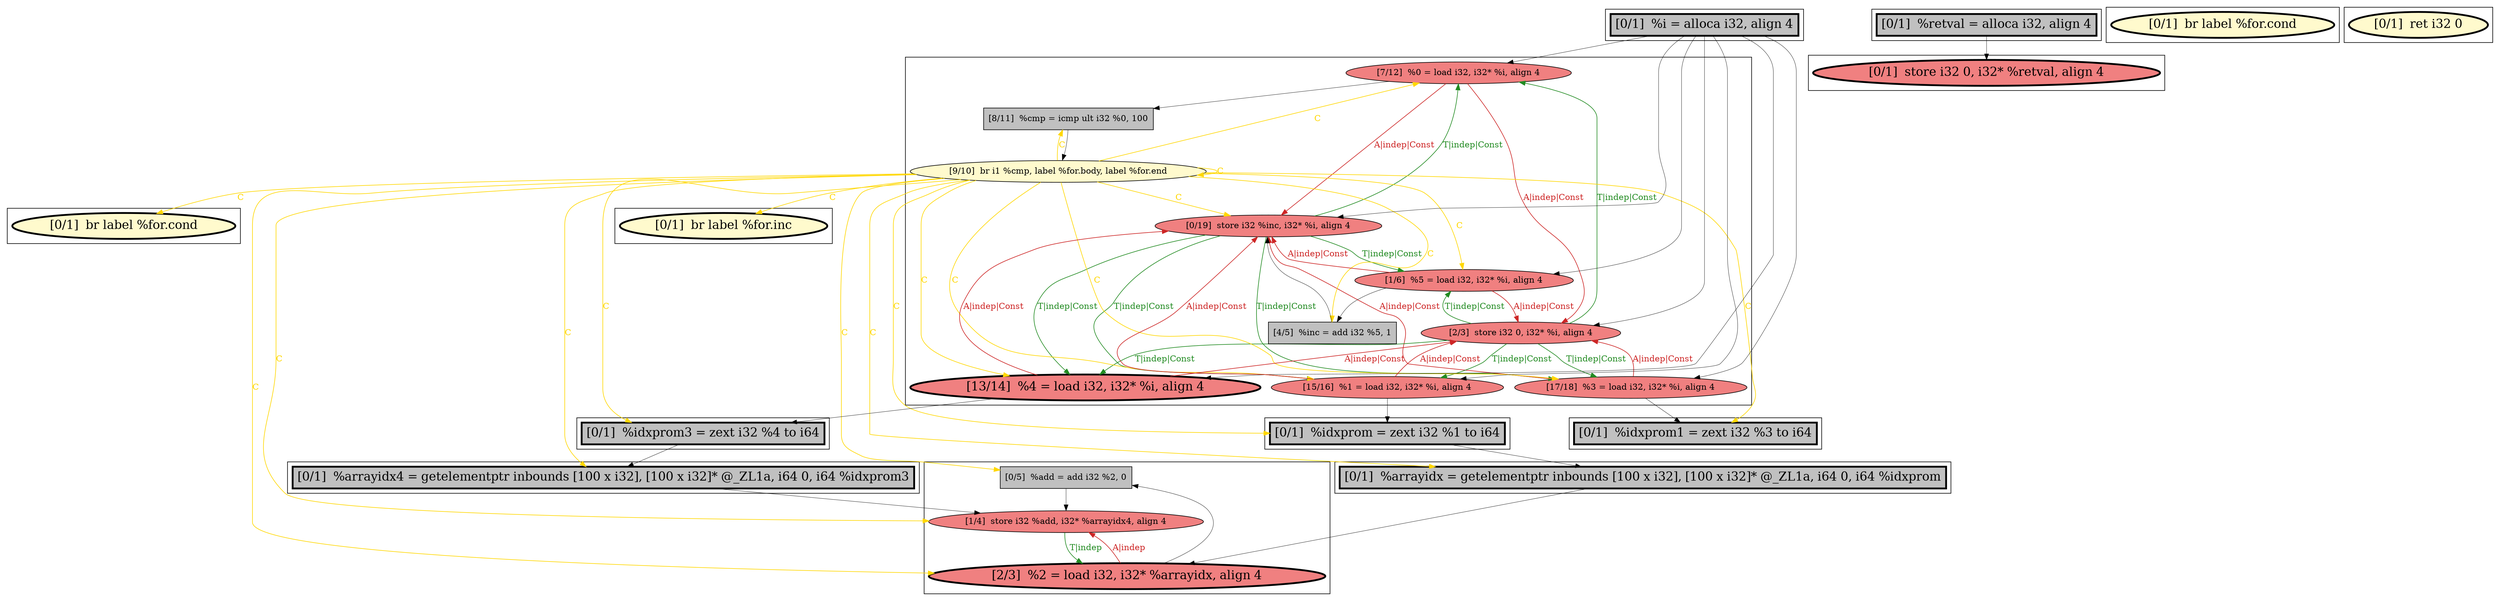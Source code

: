 
digraph G {



node105->node100 [style=solid,color=firebrick3,label="A|indep|Const",penwidth=1.0,fontcolor=firebrick3 ]
node109->node100 [style=solid,color=firebrick3,label="A|indep|Const",penwidth=1.0,fontcolor=firebrick3 ]
node92->node94 [style=solid,color=black,label="",penwidth=0.5,fontcolor=black ]
node101->node105 [style=solid,color=forestgreen,label="T|indep|Const",penwidth=1.0,fontcolor=forestgreen ]
node105->node101 [style=solid,color=firebrick3,label="A|indep|Const",penwidth=1.0,fontcolor=firebrick3 ]
node96->node95 [style=solid,color=black,label="",penwidth=0.5,fontcolor=black ]
node93->node92 [style=solid,color=black,label="",penwidth=0.5,fontcolor=black ]
node103->node102 [style=solid,color=gold,label="C",penwidth=1.0,fontcolor=gold ]
node112->node106 [style=solid,color=black,label="",penwidth=0.5,fontcolor=black ]
node104->node101 [style=solid,color=firebrick3,label="A|indep|Const",penwidth=1.0,fontcolor=firebrick3 ]
node101->node104 [style=solid,color=forestgreen,label="T|indep|Const",penwidth=1.0,fontcolor=forestgreen ]
node103->node90 [style=solid,color=gold,label="C",penwidth=1.0,fontcolor=gold ]
node100->node105 [style=solid,color=forestgreen,label="T|indep|Const",penwidth=1.0,fontcolor=forestgreen ]
node112->node104 [style=solid,color=black,label="",penwidth=0.5,fontcolor=black ]
node102->node96 [style=solid,color=black,label="",penwidth=0.5,fontcolor=black ]
node93->node94 [style=solid,color=firebrick3,label="A|indep",penwidth=1.0,fontcolor=firebrick3 ]
node106->node100 [style=solid,color=firebrick3,label="A|indep|Const",penwidth=1.0,fontcolor=firebrick3 ]
node103->node108 [style=solid,color=gold,label="C",penwidth=1.0,fontcolor=gold ]
node103->node89 [style=solid,color=gold,label="C",penwidth=1.0,fontcolor=gold ]
node103->node100 [style=solid,color=gold,label="C",penwidth=1.0,fontcolor=gold ]
node109->node101 [style=solid,color=firebrick3,label="A|indep|Const",penwidth=1.0,fontcolor=firebrick3 ]
node103->node93 [style=solid,color=gold,label="C",penwidth=1.0,fontcolor=gold ]
node103->node111 [style=solid,color=gold,label="C",penwidth=1.0,fontcolor=gold ]
node103->node98 [style=solid,color=gold,label="C",penwidth=1.0,fontcolor=gold ]
node103->node96 [style=solid,color=gold,label="C",penwidth=1.0,fontcolor=gold ]
node103->node92 [style=solid,color=gold,label="C",penwidth=1.0,fontcolor=gold ]
node107->node100 [style=solid,color=black,label="",penwidth=0.5,fontcolor=black ]
node103->node91 [style=solid,color=gold,label="C",penwidth=1.0,fontcolor=gold ]
node108->node103 [style=solid,color=black,label="",penwidth=0.5,fontcolor=black ]
node89->node93 [style=solid,color=black,label="",penwidth=0.5,fontcolor=black ]
node101->node102 [style=solid,color=forestgreen,label="T|indep|Const",penwidth=1.0,fontcolor=forestgreen ]
node103->node103 [style=solid,color=gold,label="C",penwidth=1.0,fontcolor=gold ]
node105->node108 [style=solid,color=black,label="",penwidth=0.5,fontcolor=black ]
node103->node109 [style=solid,color=gold,label="C",penwidth=1.0,fontcolor=gold ]
node102->node101 [style=solid,color=firebrick3,label="A|indep|Const",penwidth=1.0,fontcolor=firebrick3 ]
node106->node101 [style=solid,color=firebrick3,label="A|indep|Const",penwidth=1.0,fontcolor=firebrick3 ]
node103->node106 [style=solid,color=gold,label="C",penwidth=1.0,fontcolor=gold ]
node98->node89 [style=solid,color=black,label="",penwidth=0.5,fontcolor=black ]
node103->node104 [style=solid,color=gold,label="C",penwidth=1.0,fontcolor=gold ]
node112->node101 [style=solid,color=black,label="",penwidth=0.5,fontcolor=black ]
node100->node109 [style=solid,color=forestgreen,label="T|indep|Const",penwidth=1.0,fontcolor=forestgreen ]
node109->node111 [style=solid,color=black,label="",penwidth=0.5,fontcolor=black ]
node100->node106 [style=solid,color=forestgreen,label="T|indep|Const",penwidth=1.0,fontcolor=forestgreen ]
node112->node100 [style=solid,color=black,label="",penwidth=0.5,fontcolor=black ]
node103->node95 [style=solid,color=gold,label="C",penwidth=1.0,fontcolor=gold ]
node103->node94 [style=solid,color=gold,label="C",penwidth=1.0,fontcolor=gold ]
node104->node107 [style=solid,color=black,label="",penwidth=0.5,fontcolor=black ]
node112->node102 [style=solid,color=black,label="",penwidth=0.5,fontcolor=black ]
node94->node93 [style=solid,color=forestgreen,label="T|indep",penwidth=1.0,fontcolor=forestgreen ]
node102->node100 [style=solid,color=firebrick3,label="A|indep|Const",penwidth=1.0,fontcolor=firebrick3 ]
node101->node106 [style=solid,color=forestgreen,label="T|indep|Const",penwidth=1.0,fontcolor=forestgreen ]
node97->node110 [style=solid,color=black,label="",penwidth=0.5,fontcolor=black ]
node106->node98 [style=solid,color=black,label="",penwidth=0.5,fontcolor=black ]
node100->node102 [style=solid,color=forestgreen,label="T|indep|Const",penwidth=1.0,fontcolor=forestgreen ]
node104->node100 [style=solid,color=firebrick3,label="A|indep|Const",penwidth=1.0,fontcolor=firebrick3 ]
node112->node109 [style=solid,color=black,label="",penwidth=0.5,fontcolor=black ]
node112->node105 [style=solid,color=black,label="",penwidth=0.5,fontcolor=black ]
node103->node107 [style=solid,color=gold,label="C",penwidth=1.0,fontcolor=gold ]
node103->node105 [style=solid,color=gold,label="C",penwidth=1.0,fontcolor=gold ]
node100->node104 [style=solid,color=forestgreen,label="T|indep|Const",penwidth=1.0,fontcolor=forestgreen ]
node95->node94 [style=solid,color=black,label="",penwidth=0.5,fontcolor=black ]
node101->node109 [style=solid,color=forestgreen,label="T|indep|Const",penwidth=1.0,fontcolor=forestgreen ]


subgraph cluster13 {


node113 [penwidth=3.0,fontsize=20,fillcolor=lemonchiffon,label="[0/1]  br label %for.cond",shape=ellipse,style=filled ]



}

subgraph cluster11 {


node111 [penwidth=3.0,fontsize=20,fillcolor=grey,label="[0/1]  %idxprom1 = zext i32 %3 to i64",shape=rectangle,style=filled ]



}

subgraph cluster10 {


node110 [penwidth=3.0,fontsize=20,fillcolor=lightcoral,label="[0/1]  store i32 0, i32* %retval, align 4",shape=ellipse,style=filled ]



}

subgraph cluster9 {


node109 [fillcolor=lightcoral,label="[17/18]  %3 = load i32, i32* %i, align 4",shape=ellipse,style=filled ]
node107 [fillcolor=grey,label="[4/5]  %inc = add i32 %5, 1",shape=rectangle,style=filled ]
node106 [fillcolor=lightcoral,label="[15/16]  %1 = load i32, i32* %i, align 4",shape=ellipse,style=filled ]
node101 [fillcolor=lightcoral,label="[2/3]  store i32 0, i32* %i, align 4",shape=ellipse,style=filled ]
node100 [fillcolor=lightcoral,label="[0/19]  store i32 %inc, i32* %i, align 4",shape=ellipse,style=filled ]
node104 [fillcolor=lightcoral,label="[1/6]  %5 = load i32, i32* %i, align 4",shape=ellipse,style=filled ]
node108 [fillcolor=grey,label="[8/11]  %cmp = icmp ult i32 %0, 100",shape=rectangle,style=filled ]
node102 [penwidth=3.0,fontsize=20,fillcolor=lightcoral,label="[13/14]  %4 = load i32, i32* %i, align 4",shape=ellipse,style=filled ]
node103 [fillcolor=lemonchiffon,label="[9/10]  br i1 %cmp, label %for.body, label %for.end",shape=ellipse,style=filled ]
node105 [fillcolor=lightcoral,label="[7/12]  %0 = load i32, i32* %i, align 4",shape=ellipse,style=filled ]



}

subgraph cluster8 {


node99 [penwidth=3.0,fontsize=20,fillcolor=lemonchiffon,label="[0/1]  ret i32 0",shape=ellipse,style=filled ]



}

subgraph cluster7 {


node98 [penwidth=3.0,fontsize=20,fillcolor=grey,label="[0/1]  %idxprom = zext i32 %1 to i64",shape=rectangle,style=filled ]



}

subgraph cluster6 {


node97 [penwidth=3.0,fontsize=20,fillcolor=grey,label="[0/1]  %retval = alloca i32, align 4",shape=rectangle,style=filled ]



}

subgraph cluster0 {


node89 [penwidth=3.0,fontsize=20,fillcolor=grey,label="[0/1]  %arrayidx = getelementptr inbounds [100 x i32], [100 x i32]* @_ZL1a, i64 0, i64 %idxprom",shape=rectangle,style=filled ]



}

subgraph cluster12 {


node112 [penwidth=3.0,fontsize=20,fillcolor=grey,label="[0/1]  %i = alloca i32, align 4",shape=rectangle,style=filled ]



}

subgraph cluster5 {


node96 [penwidth=3.0,fontsize=20,fillcolor=grey,label="[0/1]  %idxprom3 = zext i32 %4 to i64",shape=rectangle,style=filled ]



}

subgraph cluster1 {


node90 [penwidth=3.0,fontsize=20,fillcolor=lemonchiffon,label="[0/1]  br label %for.inc",shape=ellipse,style=filled ]



}

subgraph cluster2 {


node91 [penwidth=3.0,fontsize=20,fillcolor=lemonchiffon,label="[0/1]  br label %for.cond",shape=ellipse,style=filled ]



}

subgraph cluster3 {


node94 [fillcolor=lightcoral,label="[1/4]  store i32 %add, i32* %arrayidx4, align 4",shape=ellipse,style=filled ]
node92 [fillcolor=grey,label="[0/5]  %add = add i32 %2, 0",shape=rectangle,style=filled ]
node93 [penwidth=3.0,fontsize=20,fillcolor=lightcoral,label="[2/3]  %2 = load i32, i32* %arrayidx, align 4",shape=ellipse,style=filled ]



}

subgraph cluster4 {


node95 [penwidth=3.0,fontsize=20,fillcolor=grey,label="[0/1]  %arrayidx4 = getelementptr inbounds [100 x i32], [100 x i32]* @_ZL1a, i64 0, i64 %idxprom3",shape=rectangle,style=filled ]



}

}

